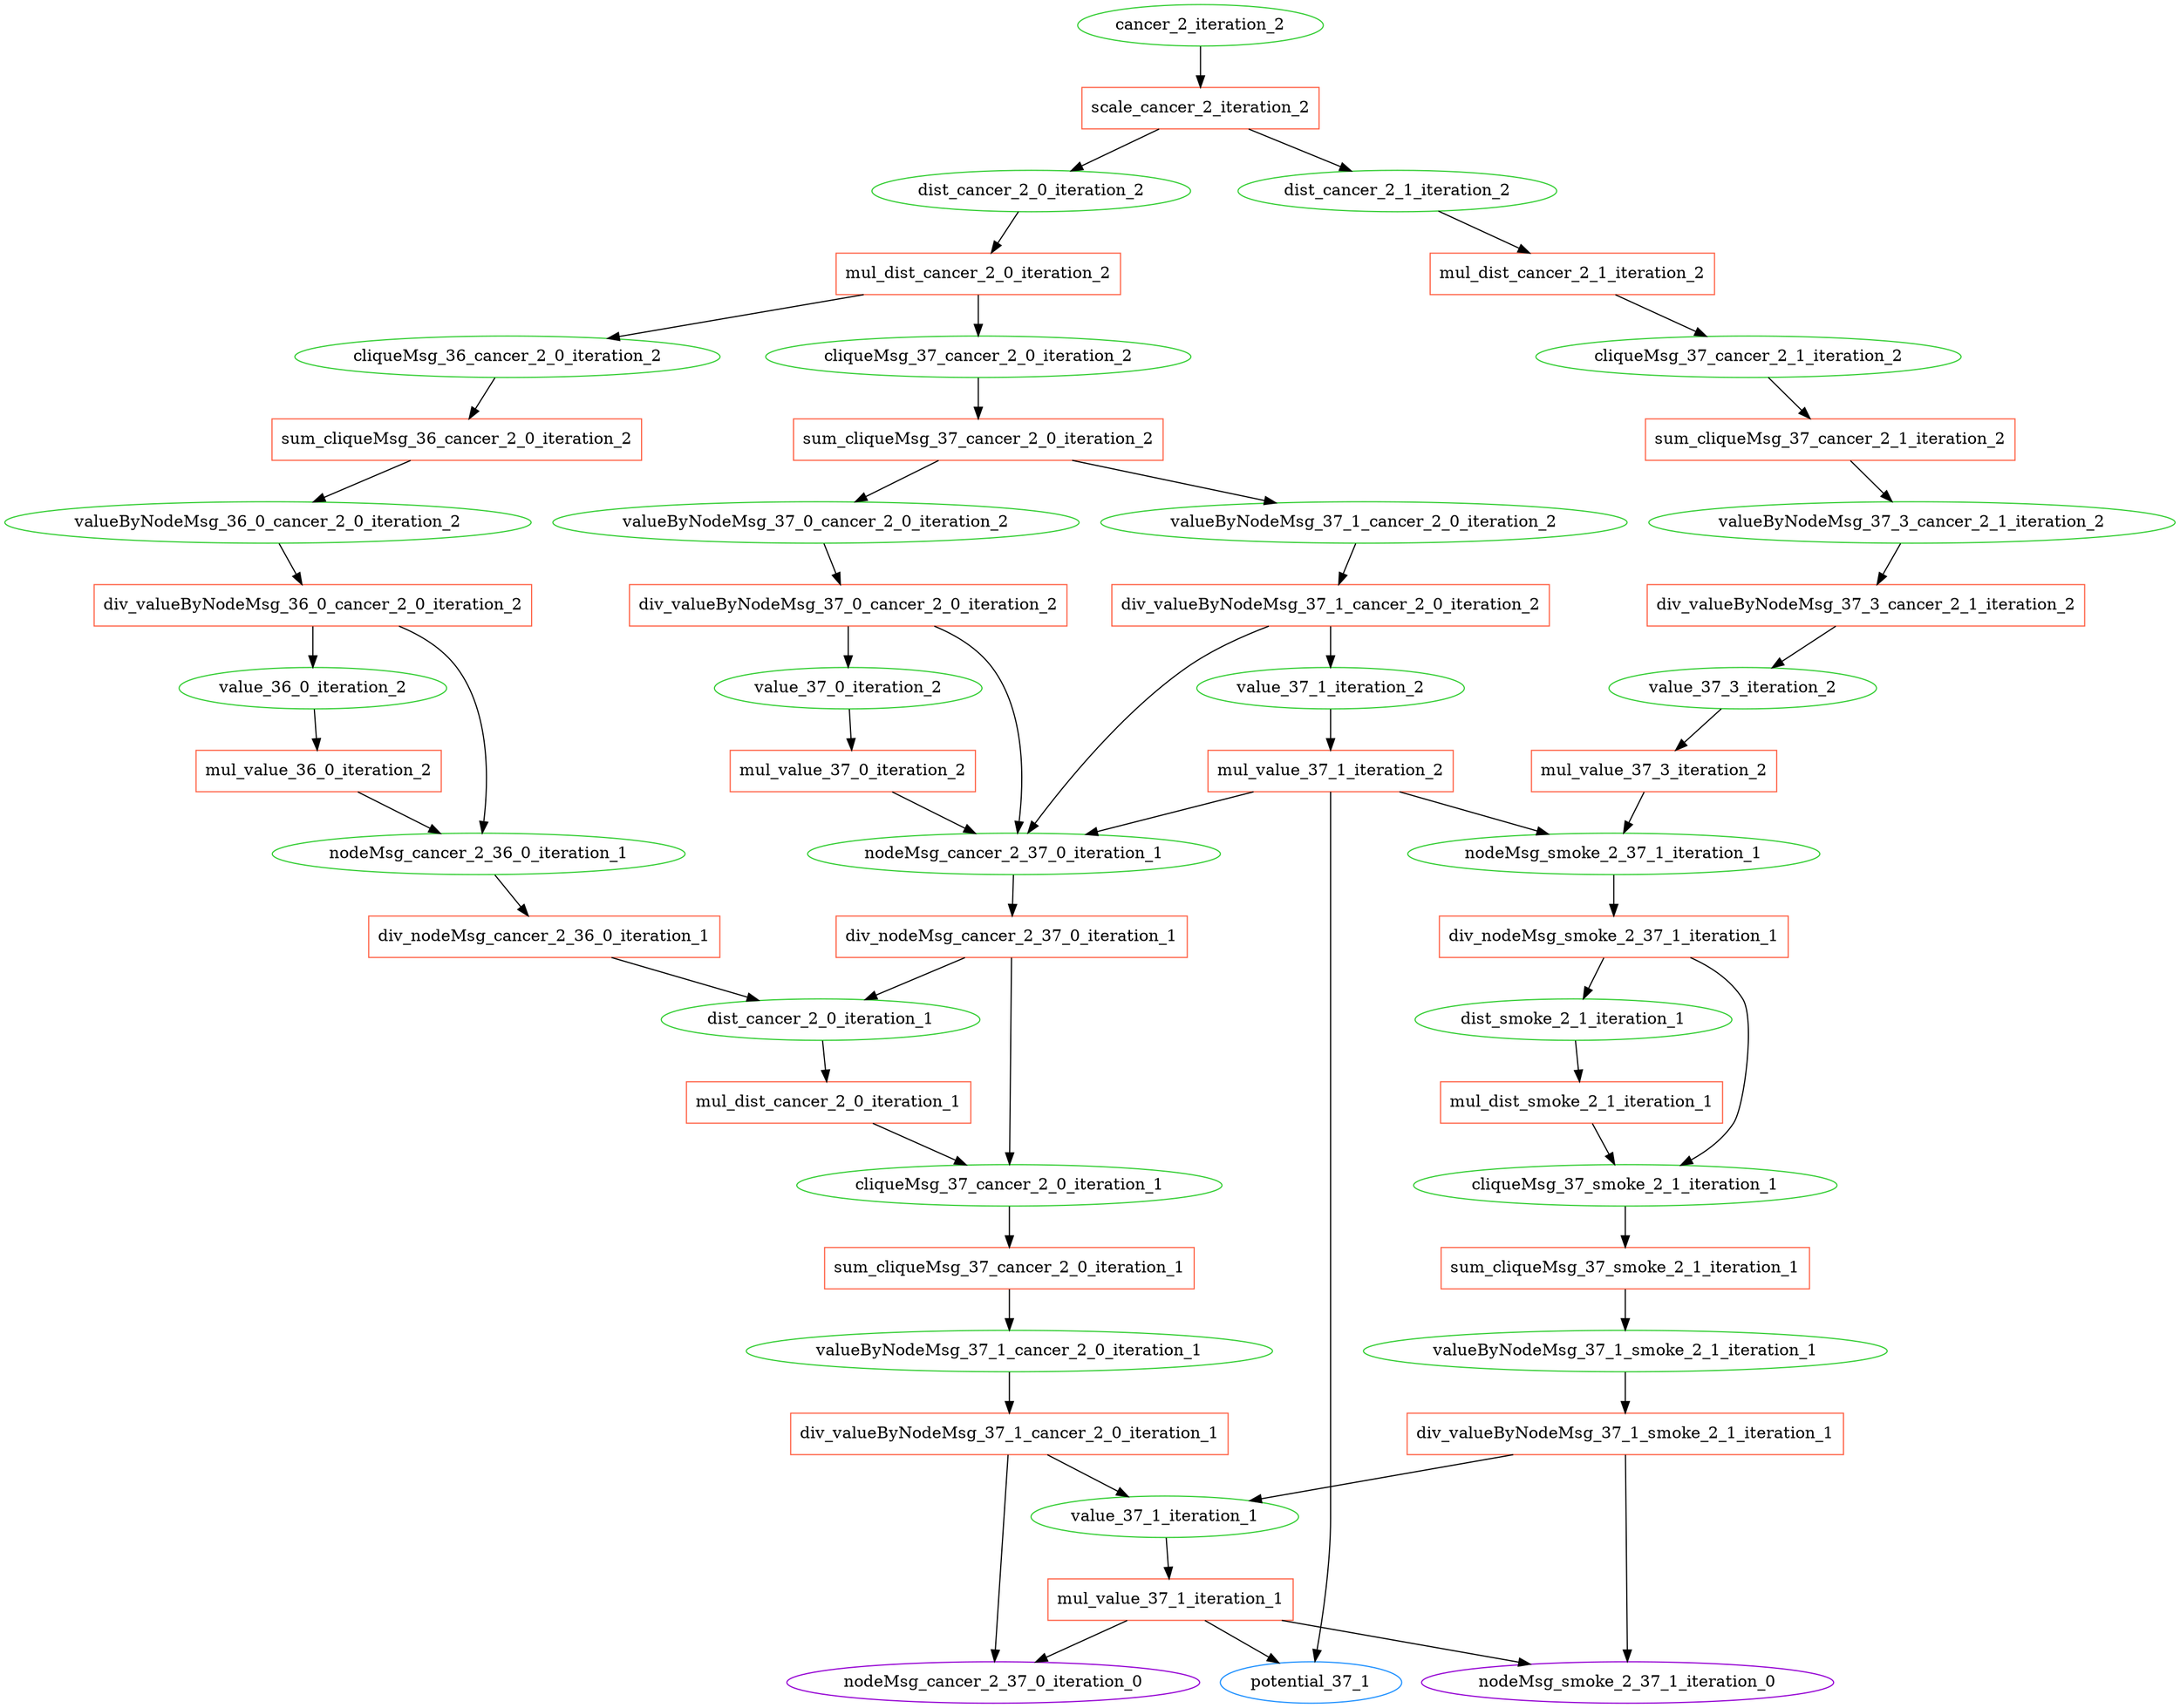 digraph G {
0 [label="cancer_2_iteration_2", shape=oval, color=limegreen];
1 [label="scale_cancer_2_iteration_2", shape=box, color=tomato];
2 [label="dist_cancer_2_0_iteration_2", shape=oval, color=limegreen];
3 [label="mul_dist_cancer_2_0_iteration_2", shape=box, color=tomato];
4 [label="cliqueMsg_36_cancer_2_0_iteration_2", shape=oval, color=limegreen];
5 [label="sum_cliqueMsg_36_cancer_2_0_iteration_2", shape=box, color=tomato];
6 [label="valueByNodeMsg_36_0_cancer_2_0_iteration_2", shape=oval, color=limegreen];
7 [label="div_valueByNodeMsg_36_0_cancer_2_0_iteration_2", shape=box, color=tomato];
8 [label="value_36_0_iteration_2", shape=oval, color=limegreen];
9 [label="mul_value_36_0_iteration_2", shape=box, color=tomato];
10 [label="nodeMsg_cancer_2_36_0_iteration_1", shape=oval, color=limegreen];
11 [label="div_nodeMsg_cancer_2_36_0_iteration_1", shape=box, color=tomato];
12 [label="dist_cancer_2_0_iteration_1", shape=oval, color=limegreen];
13 [label="mul_dist_cancer_2_0_iteration_1", shape=box, color=tomato];
14 [label="cliqueMsg_37_cancer_2_0_iteration_1", shape=oval, color=limegreen];
15 [label="sum_cliqueMsg_37_cancer_2_0_iteration_1", shape=box, color=tomato];
16 [label="valueByNodeMsg_37_1_cancer_2_0_iteration_1", shape=oval, color=limegreen];
17 [label="div_valueByNodeMsg_37_1_cancer_2_0_iteration_1", shape=box, color=tomato];
18 [label="value_37_1_iteration_1", shape=oval, color=limegreen];
19 [label="mul_value_37_1_iteration_1", shape=box, color=tomato];
20 [label="potential_37_1", shape=oval, color=dodgerblue];
21 [label="nodeMsg_smoke_2_37_1_iteration_0", shape=oval, color=darkviolet];
22 [label="nodeMsg_cancer_2_37_0_iteration_0", shape=oval, color=darkviolet];
23 [label="cliqueMsg_37_cancer_2_0_iteration_2", shape=oval, color=limegreen];
24 [label="sum_cliqueMsg_37_cancer_2_0_iteration_2", shape=box, color=tomato];
25 [label="valueByNodeMsg_37_0_cancer_2_0_iteration_2", shape=oval, color=limegreen];
26 [label="div_valueByNodeMsg_37_0_cancer_2_0_iteration_2", shape=box, color=tomato];
27 [label="value_37_0_iteration_2", shape=oval, color=limegreen];
28 [label="mul_value_37_0_iteration_2", shape=box, color=tomato];
29 [label="nodeMsg_cancer_2_37_0_iteration_1", shape=oval, color=limegreen];
30 [label="div_nodeMsg_cancer_2_37_0_iteration_1", shape=box, color=tomato];
31 [label="valueByNodeMsg_37_1_cancer_2_0_iteration_2", shape=oval, color=limegreen];
32 [label="div_valueByNodeMsg_37_1_cancer_2_0_iteration_2", shape=box, color=tomato];
33 [label="value_37_1_iteration_2", shape=oval, color=limegreen];
34 [label="mul_value_37_1_iteration_2", shape=box, color=tomato];
35 [label="nodeMsg_smoke_2_37_1_iteration_1", shape=oval, color=limegreen];
36 [label="div_nodeMsg_smoke_2_37_1_iteration_1", shape=box, color=tomato];
37 [label="dist_smoke_2_1_iteration_1", shape=oval, color=limegreen];
38 [label="mul_dist_smoke_2_1_iteration_1", shape=box, color=tomato];
39 [label="cliqueMsg_37_smoke_2_1_iteration_1", shape=oval, color=limegreen];
40 [label="sum_cliqueMsg_37_smoke_2_1_iteration_1", shape=box, color=tomato];
41 [label="valueByNodeMsg_37_1_smoke_2_1_iteration_1", shape=oval, color=limegreen];
42 [label="div_valueByNodeMsg_37_1_smoke_2_1_iteration_1", shape=box, color=tomato];
43 [label="dist_cancer_2_1_iteration_2", shape=oval, color=limegreen];
44 [label="mul_dist_cancer_2_1_iteration_2", shape=box, color=tomato];
45 [label="cliqueMsg_37_cancer_2_1_iteration_2", shape=oval, color=limegreen];
46 [label="sum_cliqueMsg_37_cancer_2_1_iteration_2", shape=box, color=tomato];
47 [label="valueByNodeMsg_37_3_cancer_2_1_iteration_2", shape=oval, color=limegreen];
48 [label="div_valueByNodeMsg_37_3_cancer_2_1_iteration_2", shape=box, color=tomato];
49 [label="value_37_3_iteration_2", shape=oval, color=limegreen];
50 [label="mul_value_37_3_iteration_2", shape=box, color=tomato];
0->1 ;
1->2 ;
1->43 ;
2->3 ;
3->4 ;
3->23 ;
4->5 ;
5->6 ;
6->7 ;
7->8 ;
7->10 ;
8->9 ;
9->10 ;
10->11 ;
11->12 ;
12->13 ;
13->14 ;
14->15 ;
15->16 ;
16->17 ;
17->18 ;
17->22 ;
18->19 ;
19->20 ;
19->21 ;
19->22 ;
23->24 ;
24->25 ;
24->31 ;
25->26 ;
26->27 ;
26->29 ;
27->28 ;
28->29 ;
29->30 ;
30->12 ;
30->14 ;
31->32 ;
32->33 ;
32->29 ;
33->34 ;
34->20 ;
34->35 ;
34->29 ;
35->36 ;
36->37 ;
36->39 ;
37->38 ;
38->39 ;
39->40 ;
40->41 ;
41->42 ;
42->18 ;
42->21 ;
43->44 ;
44->45 ;
45->46 ;
46->47 ;
47->48 ;
48->49 ;
49->50 ;
50->35 ;
}
